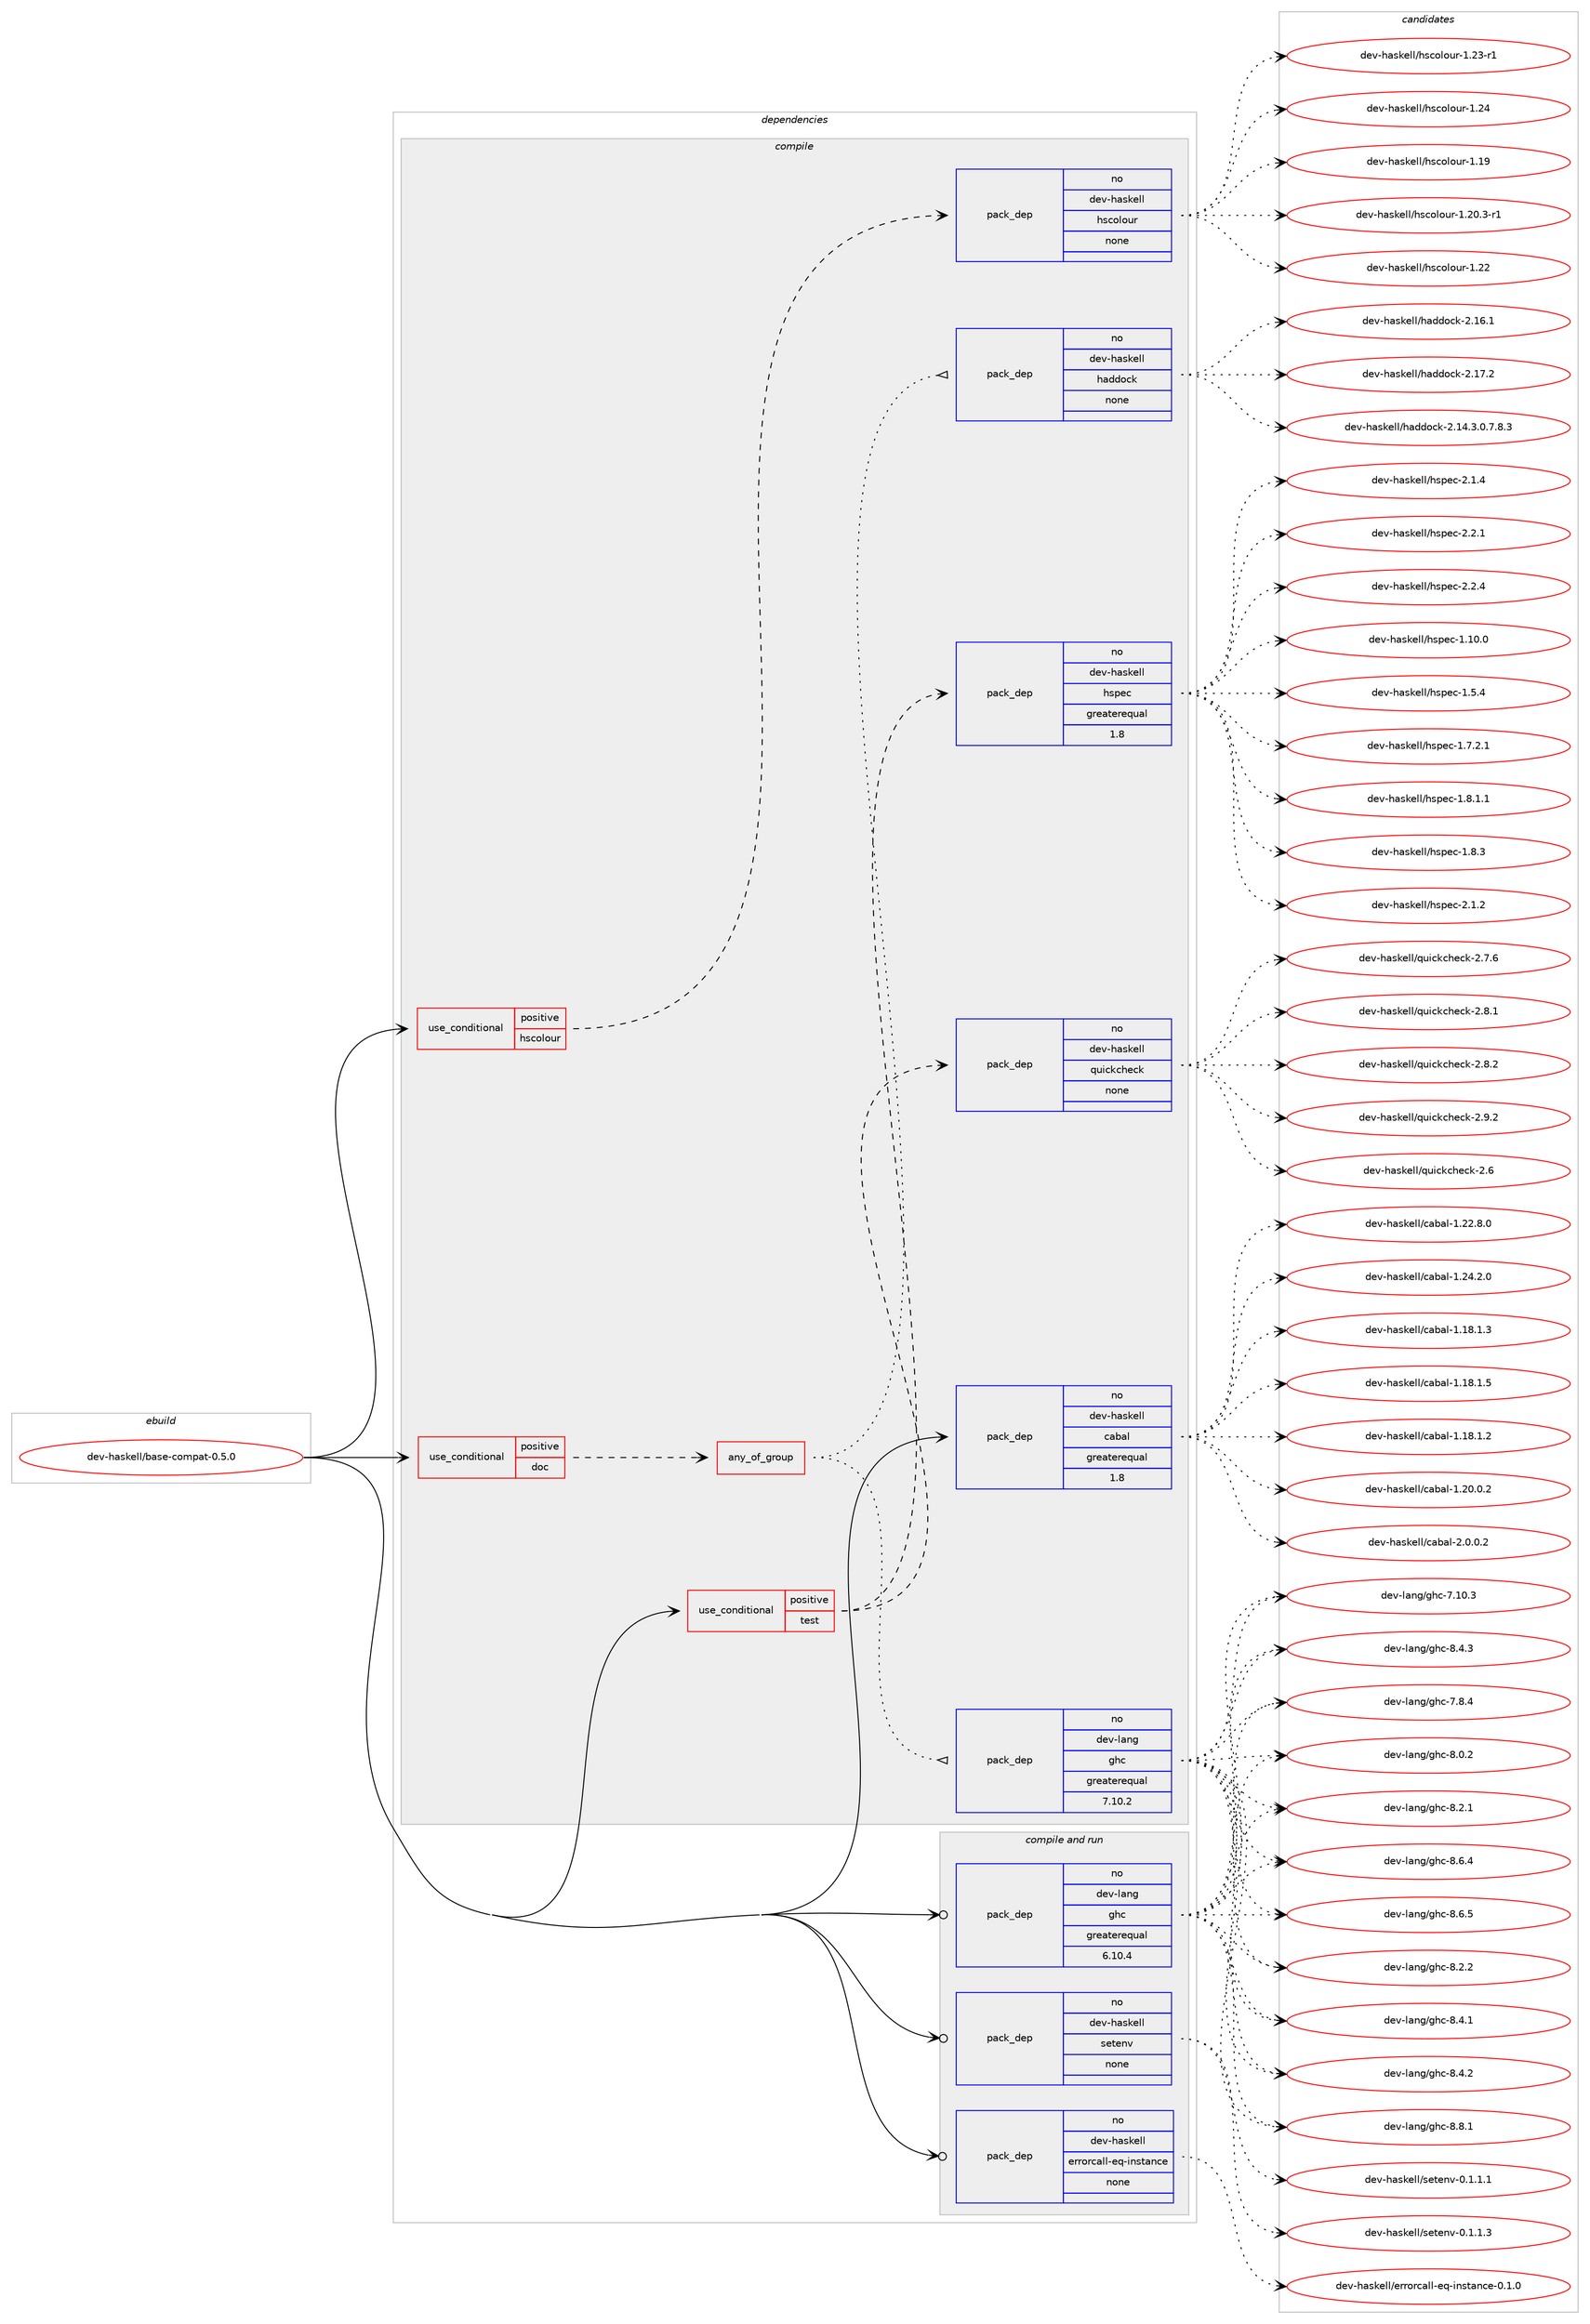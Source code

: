 digraph prolog {

# *************
# Graph options
# *************

newrank=true;
concentrate=true;
compound=true;
graph [rankdir=LR,fontname=Helvetica,fontsize=10,ranksep=1.5];#, ranksep=2.5, nodesep=0.2];
edge  [arrowhead=vee];
node  [fontname=Helvetica,fontsize=10];

# **********
# The ebuild
# **********

subgraph cluster_leftcol {
color=gray;
rank=same;
label=<<i>ebuild</i>>;
id [label="dev-haskell/base-compat-0.5.0", color=red, width=4, href="../dev-haskell/base-compat-0.5.0.svg"];
}

# ****************
# The dependencies
# ****************

subgraph cluster_midcol {
color=gray;
label=<<i>dependencies</i>>;
subgraph cluster_compile {
fillcolor="#eeeeee";
style=filled;
label=<<i>compile</i>>;
subgraph cond124825 {
dependency526946 [label=<<TABLE BORDER="0" CELLBORDER="1" CELLSPACING="0" CELLPADDING="4"><TR><TD ROWSPAN="3" CELLPADDING="10">use_conditional</TD></TR><TR><TD>positive</TD></TR><TR><TD>doc</TD></TR></TABLE>>, shape=none, color=red];
subgraph any9511 {
dependency526947 [label=<<TABLE BORDER="0" CELLBORDER="1" CELLSPACING="0" CELLPADDING="4"><TR><TD CELLPADDING="10">any_of_group</TD></TR></TABLE>>, shape=none, color=red];subgraph pack392253 {
dependency526948 [label=<<TABLE BORDER="0" CELLBORDER="1" CELLSPACING="0" CELLPADDING="4" WIDTH="220"><TR><TD ROWSPAN="6" CELLPADDING="30">pack_dep</TD></TR><TR><TD WIDTH="110">no</TD></TR><TR><TD>dev-haskell</TD></TR><TR><TD>haddock</TD></TR><TR><TD>none</TD></TR><TR><TD></TD></TR></TABLE>>, shape=none, color=blue];
}
dependency526947:e -> dependency526948:w [weight=20,style="dotted",arrowhead="oinv"];
subgraph pack392254 {
dependency526949 [label=<<TABLE BORDER="0" CELLBORDER="1" CELLSPACING="0" CELLPADDING="4" WIDTH="220"><TR><TD ROWSPAN="6" CELLPADDING="30">pack_dep</TD></TR><TR><TD WIDTH="110">no</TD></TR><TR><TD>dev-lang</TD></TR><TR><TD>ghc</TD></TR><TR><TD>greaterequal</TD></TR><TR><TD>7.10.2</TD></TR></TABLE>>, shape=none, color=blue];
}
dependency526947:e -> dependency526949:w [weight=20,style="dotted",arrowhead="oinv"];
}
dependency526946:e -> dependency526947:w [weight=20,style="dashed",arrowhead="vee"];
}
id:e -> dependency526946:w [weight=20,style="solid",arrowhead="vee"];
subgraph cond124826 {
dependency526950 [label=<<TABLE BORDER="0" CELLBORDER="1" CELLSPACING="0" CELLPADDING="4"><TR><TD ROWSPAN="3" CELLPADDING="10">use_conditional</TD></TR><TR><TD>positive</TD></TR><TR><TD>hscolour</TD></TR></TABLE>>, shape=none, color=red];
subgraph pack392255 {
dependency526951 [label=<<TABLE BORDER="0" CELLBORDER="1" CELLSPACING="0" CELLPADDING="4" WIDTH="220"><TR><TD ROWSPAN="6" CELLPADDING="30">pack_dep</TD></TR><TR><TD WIDTH="110">no</TD></TR><TR><TD>dev-haskell</TD></TR><TR><TD>hscolour</TD></TR><TR><TD>none</TD></TR><TR><TD></TD></TR></TABLE>>, shape=none, color=blue];
}
dependency526950:e -> dependency526951:w [weight=20,style="dashed",arrowhead="vee"];
}
id:e -> dependency526950:w [weight=20,style="solid",arrowhead="vee"];
subgraph cond124827 {
dependency526952 [label=<<TABLE BORDER="0" CELLBORDER="1" CELLSPACING="0" CELLPADDING="4"><TR><TD ROWSPAN="3" CELLPADDING="10">use_conditional</TD></TR><TR><TD>positive</TD></TR><TR><TD>test</TD></TR></TABLE>>, shape=none, color=red];
subgraph pack392256 {
dependency526953 [label=<<TABLE BORDER="0" CELLBORDER="1" CELLSPACING="0" CELLPADDING="4" WIDTH="220"><TR><TD ROWSPAN="6" CELLPADDING="30">pack_dep</TD></TR><TR><TD WIDTH="110">no</TD></TR><TR><TD>dev-haskell</TD></TR><TR><TD>hspec</TD></TR><TR><TD>greaterequal</TD></TR><TR><TD>1.8</TD></TR></TABLE>>, shape=none, color=blue];
}
dependency526952:e -> dependency526953:w [weight=20,style="dashed",arrowhead="vee"];
subgraph pack392257 {
dependency526954 [label=<<TABLE BORDER="0" CELLBORDER="1" CELLSPACING="0" CELLPADDING="4" WIDTH="220"><TR><TD ROWSPAN="6" CELLPADDING="30">pack_dep</TD></TR><TR><TD WIDTH="110">no</TD></TR><TR><TD>dev-haskell</TD></TR><TR><TD>quickcheck</TD></TR><TR><TD>none</TD></TR><TR><TD></TD></TR></TABLE>>, shape=none, color=blue];
}
dependency526952:e -> dependency526954:w [weight=20,style="dashed",arrowhead="vee"];
}
id:e -> dependency526952:w [weight=20,style="solid",arrowhead="vee"];
subgraph pack392258 {
dependency526955 [label=<<TABLE BORDER="0" CELLBORDER="1" CELLSPACING="0" CELLPADDING="4" WIDTH="220"><TR><TD ROWSPAN="6" CELLPADDING="30">pack_dep</TD></TR><TR><TD WIDTH="110">no</TD></TR><TR><TD>dev-haskell</TD></TR><TR><TD>cabal</TD></TR><TR><TD>greaterequal</TD></TR><TR><TD>1.8</TD></TR></TABLE>>, shape=none, color=blue];
}
id:e -> dependency526955:w [weight=20,style="solid",arrowhead="vee"];
}
subgraph cluster_compileandrun {
fillcolor="#eeeeee";
style=filled;
label=<<i>compile and run</i>>;
subgraph pack392259 {
dependency526956 [label=<<TABLE BORDER="0" CELLBORDER="1" CELLSPACING="0" CELLPADDING="4" WIDTH="220"><TR><TD ROWSPAN="6" CELLPADDING="30">pack_dep</TD></TR><TR><TD WIDTH="110">no</TD></TR><TR><TD>dev-haskell</TD></TR><TR><TD>errorcall-eq-instance</TD></TR><TR><TD>none</TD></TR><TR><TD></TD></TR></TABLE>>, shape=none, color=blue];
}
id:e -> dependency526956:w [weight=20,style="solid",arrowhead="odotvee"];
subgraph pack392260 {
dependency526957 [label=<<TABLE BORDER="0" CELLBORDER="1" CELLSPACING="0" CELLPADDING="4" WIDTH="220"><TR><TD ROWSPAN="6" CELLPADDING="30">pack_dep</TD></TR><TR><TD WIDTH="110">no</TD></TR><TR><TD>dev-haskell</TD></TR><TR><TD>setenv</TD></TR><TR><TD>none</TD></TR><TR><TD></TD></TR></TABLE>>, shape=none, color=blue];
}
id:e -> dependency526957:w [weight=20,style="solid",arrowhead="odotvee"];
subgraph pack392261 {
dependency526958 [label=<<TABLE BORDER="0" CELLBORDER="1" CELLSPACING="0" CELLPADDING="4" WIDTH="220"><TR><TD ROWSPAN="6" CELLPADDING="30">pack_dep</TD></TR><TR><TD WIDTH="110">no</TD></TR><TR><TD>dev-lang</TD></TR><TR><TD>ghc</TD></TR><TR><TD>greaterequal</TD></TR><TR><TD>6.10.4</TD></TR></TABLE>>, shape=none, color=blue];
}
id:e -> dependency526958:w [weight=20,style="solid",arrowhead="odotvee"];
}
subgraph cluster_run {
fillcolor="#eeeeee";
style=filled;
label=<<i>run</i>>;
}
}

# **************
# The candidates
# **************

subgraph cluster_choices {
rank=same;
color=gray;
label=<<i>candidates</i>>;

subgraph choice392253 {
color=black;
nodesep=1;
choice1001011184510497115107101108108471049710010011199107455046495246514648465546564651 [label="dev-haskell/haddock-2.14.3.0.7.8.3", color=red, width=4,href="../dev-haskell/haddock-2.14.3.0.7.8.3.svg"];
choice100101118451049711510710110810847104971001001119910745504649544649 [label="dev-haskell/haddock-2.16.1", color=red, width=4,href="../dev-haskell/haddock-2.16.1.svg"];
choice100101118451049711510710110810847104971001001119910745504649554650 [label="dev-haskell/haddock-2.17.2", color=red, width=4,href="../dev-haskell/haddock-2.17.2.svg"];
dependency526948:e -> choice1001011184510497115107101108108471049710010011199107455046495246514648465546564651:w [style=dotted,weight="100"];
dependency526948:e -> choice100101118451049711510710110810847104971001001119910745504649544649:w [style=dotted,weight="100"];
dependency526948:e -> choice100101118451049711510710110810847104971001001119910745504649554650:w [style=dotted,weight="100"];
}
subgraph choice392254 {
color=black;
nodesep=1;
choice1001011184510897110103471031049945554649484651 [label="dev-lang/ghc-7.10.3", color=red, width=4,href="../dev-lang/ghc-7.10.3.svg"];
choice10010111845108971101034710310499455546564652 [label="dev-lang/ghc-7.8.4", color=red, width=4,href="../dev-lang/ghc-7.8.4.svg"];
choice10010111845108971101034710310499455646484650 [label="dev-lang/ghc-8.0.2", color=red, width=4,href="../dev-lang/ghc-8.0.2.svg"];
choice10010111845108971101034710310499455646504649 [label="dev-lang/ghc-8.2.1", color=red, width=4,href="../dev-lang/ghc-8.2.1.svg"];
choice10010111845108971101034710310499455646504650 [label="dev-lang/ghc-8.2.2", color=red, width=4,href="../dev-lang/ghc-8.2.2.svg"];
choice10010111845108971101034710310499455646524649 [label="dev-lang/ghc-8.4.1", color=red, width=4,href="../dev-lang/ghc-8.4.1.svg"];
choice10010111845108971101034710310499455646524650 [label="dev-lang/ghc-8.4.2", color=red, width=4,href="../dev-lang/ghc-8.4.2.svg"];
choice10010111845108971101034710310499455646524651 [label="dev-lang/ghc-8.4.3", color=red, width=4,href="../dev-lang/ghc-8.4.3.svg"];
choice10010111845108971101034710310499455646544652 [label="dev-lang/ghc-8.6.4", color=red, width=4,href="../dev-lang/ghc-8.6.4.svg"];
choice10010111845108971101034710310499455646544653 [label="dev-lang/ghc-8.6.5", color=red, width=4,href="../dev-lang/ghc-8.6.5.svg"];
choice10010111845108971101034710310499455646564649 [label="dev-lang/ghc-8.8.1", color=red, width=4,href="../dev-lang/ghc-8.8.1.svg"];
dependency526949:e -> choice1001011184510897110103471031049945554649484651:w [style=dotted,weight="100"];
dependency526949:e -> choice10010111845108971101034710310499455546564652:w [style=dotted,weight="100"];
dependency526949:e -> choice10010111845108971101034710310499455646484650:w [style=dotted,weight="100"];
dependency526949:e -> choice10010111845108971101034710310499455646504649:w [style=dotted,weight="100"];
dependency526949:e -> choice10010111845108971101034710310499455646504650:w [style=dotted,weight="100"];
dependency526949:e -> choice10010111845108971101034710310499455646524649:w [style=dotted,weight="100"];
dependency526949:e -> choice10010111845108971101034710310499455646524650:w [style=dotted,weight="100"];
dependency526949:e -> choice10010111845108971101034710310499455646524651:w [style=dotted,weight="100"];
dependency526949:e -> choice10010111845108971101034710310499455646544652:w [style=dotted,weight="100"];
dependency526949:e -> choice10010111845108971101034710310499455646544653:w [style=dotted,weight="100"];
dependency526949:e -> choice10010111845108971101034710310499455646564649:w [style=dotted,weight="100"];
}
subgraph choice392255 {
color=black;
nodesep=1;
choice100101118451049711510710110810847104115991111081111171144549464957 [label="dev-haskell/hscolour-1.19", color=red, width=4,href="../dev-haskell/hscolour-1.19.svg"];
choice10010111845104971151071011081084710411599111108111117114454946504846514511449 [label="dev-haskell/hscolour-1.20.3-r1", color=red, width=4,href="../dev-haskell/hscolour-1.20.3-r1.svg"];
choice100101118451049711510710110810847104115991111081111171144549465050 [label="dev-haskell/hscolour-1.22", color=red, width=4,href="../dev-haskell/hscolour-1.22.svg"];
choice1001011184510497115107101108108471041159911110811111711445494650514511449 [label="dev-haskell/hscolour-1.23-r1", color=red, width=4,href="../dev-haskell/hscolour-1.23-r1.svg"];
choice100101118451049711510710110810847104115991111081111171144549465052 [label="dev-haskell/hscolour-1.24", color=red, width=4,href="../dev-haskell/hscolour-1.24.svg"];
dependency526951:e -> choice100101118451049711510710110810847104115991111081111171144549464957:w [style=dotted,weight="100"];
dependency526951:e -> choice10010111845104971151071011081084710411599111108111117114454946504846514511449:w [style=dotted,weight="100"];
dependency526951:e -> choice100101118451049711510710110810847104115991111081111171144549465050:w [style=dotted,weight="100"];
dependency526951:e -> choice1001011184510497115107101108108471041159911110811111711445494650514511449:w [style=dotted,weight="100"];
dependency526951:e -> choice100101118451049711510710110810847104115991111081111171144549465052:w [style=dotted,weight="100"];
}
subgraph choice392256 {
color=black;
nodesep=1;
choice1001011184510497115107101108108471041151121019945494649484648 [label="dev-haskell/hspec-1.10.0", color=red, width=4,href="../dev-haskell/hspec-1.10.0.svg"];
choice10010111845104971151071011081084710411511210199454946534652 [label="dev-haskell/hspec-1.5.4", color=red, width=4,href="../dev-haskell/hspec-1.5.4.svg"];
choice100101118451049711510710110810847104115112101994549465546504649 [label="dev-haskell/hspec-1.7.2.1", color=red, width=4,href="../dev-haskell/hspec-1.7.2.1.svg"];
choice100101118451049711510710110810847104115112101994549465646494649 [label="dev-haskell/hspec-1.8.1.1", color=red, width=4,href="../dev-haskell/hspec-1.8.1.1.svg"];
choice10010111845104971151071011081084710411511210199454946564651 [label="dev-haskell/hspec-1.8.3", color=red, width=4,href="../dev-haskell/hspec-1.8.3.svg"];
choice10010111845104971151071011081084710411511210199455046494650 [label="dev-haskell/hspec-2.1.2", color=red, width=4,href="../dev-haskell/hspec-2.1.2.svg"];
choice10010111845104971151071011081084710411511210199455046494652 [label="dev-haskell/hspec-2.1.4", color=red, width=4,href="../dev-haskell/hspec-2.1.4.svg"];
choice10010111845104971151071011081084710411511210199455046504649 [label="dev-haskell/hspec-2.2.1", color=red, width=4,href="../dev-haskell/hspec-2.2.1.svg"];
choice10010111845104971151071011081084710411511210199455046504652 [label="dev-haskell/hspec-2.2.4", color=red, width=4,href="../dev-haskell/hspec-2.2.4.svg"];
dependency526953:e -> choice1001011184510497115107101108108471041151121019945494649484648:w [style=dotted,weight="100"];
dependency526953:e -> choice10010111845104971151071011081084710411511210199454946534652:w [style=dotted,weight="100"];
dependency526953:e -> choice100101118451049711510710110810847104115112101994549465546504649:w [style=dotted,weight="100"];
dependency526953:e -> choice100101118451049711510710110810847104115112101994549465646494649:w [style=dotted,weight="100"];
dependency526953:e -> choice10010111845104971151071011081084710411511210199454946564651:w [style=dotted,weight="100"];
dependency526953:e -> choice10010111845104971151071011081084710411511210199455046494650:w [style=dotted,weight="100"];
dependency526953:e -> choice10010111845104971151071011081084710411511210199455046494652:w [style=dotted,weight="100"];
dependency526953:e -> choice10010111845104971151071011081084710411511210199455046504649:w [style=dotted,weight="100"];
dependency526953:e -> choice10010111845104971151071011081084710411511210199455046504652:w [style=dotted,weight="100"];
}
subgraph choice392257 {
color=black;
nodesep=1;
choice10010111845104971151071011081084711311710599107991041019910745504654 [label="dev-haskell/quickcheck-2.6", color=red, width=4,href="../dev-haskell/quickcheck-2.6.svg"];
choice100101118451049711510710110810847113117105991079910410199107455046554654 [label="dev-haskell/quickcheck-2.7.6", color=red, width=4,href="../dev-haskell/quickcheck-2.7.6.svg"];
choice100101118451049711510710110810847113117105991079910410199107455046564649 [label="dev-haskell/quickcheck-2.8.1", color=red, width=4,href="../dev-haskell/quickcheck-2.8.1.svg"];
choice100101118451049711510710110810847113117105991079910410199107455046564650 [label="dev-haskell/quickcheck-2.8.2", color=red, width=4,href="../dev-haskell/quickcheck-2.8.2.svg"];
choice100101118451049711510710110810847113117105991079910410199107455046574650 [label="dev-haskell/quickcheck-2.9.2", color=red, width=4,href="../dev-haskell/quickcheck-2.9.2.svg"];
dependency526954:e -> choice10010111845104971151071011081084711311710599107991041019910745504654:w [style=dotted,weight="100"];
dependency526954:e -> choice100101118451049711510710110810847113117105991079910410199107455046554654:w [style=dotted,weight="100"];
dependency526954:e -> choice100101118451049711510710110810847113117105991079910410199107455046564649:w [style=dotted,weight="100"];
dependency526954:e -> choice100101118451049711510710110810847113117105991079910410199107455046564650:w [style=dotted,weight="100"];
dependency526954:e -> choice100101118451049711510710110810847113117105991079910410199107455046574650:w [style=dotted,weight="100"];
}
subgraph choice392258 {
color=black;
nodesep=1;
choice10010111845104971151071011081084799979897108454946495646494650 [label="dev-haskell/cabal-1.18.1.2", color=red, width=4,href="../dev-haskell/cabal-1.18.1.2.svg"];
choice10010111845104971151071011081084799979897108454946495646494651 [label="dev-haskell/cabal-1.18.1.3", color=red, width=4,href="../dev-haskell/cabal-1.18.1.3.svg"];
choice10010111845104971151071011081084799979897108454946495646494653 [label="dev-haskell/cabal-1.18.1.5", color=red, width=4,href="../dev-haskell/cabal-1.18.1.5.svg"];
choice10010111845104971151071011081084799979897108454946504846484650 [label="dev-haskell/cabal-1.20.0.2", color=red, width=4,href="../dev-haskell/cabal-1.20.0.2.svg"];
choice10010111845104971151071011081084799979897108454946505046564648 [label="dev-haskell/cabal-1.22.8.0", color=red, width=4,href="../dev-haskell/cabal-1.22.8.0.svg"];
choice10010111845104971151071011081084799979897108454946505246504648 [label="dev-haskell/cabal-1.24.2.0", color=red, width=4,href="../dev-haskell/cabal-1.24.2.0.svg"];
choice100101118451049711510710110810847999798971084550464846484650 [label="dev-haskell/cabal-2.0.0.2", color=red, width=4,href="../dev-haskell/cabal-2.0.0.2.svg"];
dependency526955:e -> choice10010111845104971151071011081084799979897108454946495646494650:w [style=dotted,weight="100"];
dependency526955:e -> choice10010111845104971151071011081084799979897108454946495646494651:w [style=dotted,weight="100"];
dependency526955:e -> choice10010111845104971151071011081084799979897108454946495646494653:w [style=dotted,weight="100"];
dependency526955:e -> choice10010111845104971151071011081084799979897108454946504846484650:w [style=dotted,weight="100"];
dependency526955:e -> choice10010111845104971151071011081084799979897108454946505046564648:w [style=dotted,weight="100"];
dependency526955:e -> choice10010111845104971151071011081084799979897108454946505246504648:w [style=dotted,weight="100"];
dependency526955:e -> choice100101118451049711510710110810847999798971084550464846484650:w [style=dotted,weight="100"];
}
subgraph choice392259 {
color=black;
nodesep=1;
choice100101118451049711510710110810847101114114111114999710810845101113451051101151169711099101454846494648 [label="dev-haskell/errorcall-eq-instance-0.1.0", color=red, width=4,href="../dev-haskell/errorcall-eq-instance-0.1.0.svg"];
dependency526956:e -> choice100101118451049711510710110810847101114114111114999710810845101113451051101151169711099101454846494648:w [style=dotted,weight="100"];
}
subgraph choice392260 {
color=black;
nodesep=1;
choice1001011184510497115107101108108471151011161011101184548464946494649 [label="dev-haskell/setenv-0.1.1.1", color=red, width=4,href="../dev-haskell/setenv-0.1.1.1.svg"];
choice1001011184510497115107101108108471151011161011101184548464946494651 [label="dev-haskell/setenv-0.1.1.3", color=red, width=4,href="../dev-haskell/setenv-0.1.1.3.svg"];
dependency526957:e -> choice1001011184510497115107101108108471151011161011101184548464946494649:w [style=dotted,weight="100"];
dependency526957:e -> choice1001011184510497115107101108108471151011161011101184548464946494651:w [style=dotted,weight="100"];
}
subgraph choice392261 {
color=black;
nodesep=1;
choice1001011184510897110103471031049945554649484651 [label="dev-lang/ghc-7.10.3", color=red, width=4,href="../dev-lang/ghc-7.10.3.svg"];
choice10010111845108971101034710310499455546564652 [label="dev-lang/ghc-7.8.4", color=red, width=4,href="../dev-lang/ghc-7.8.4.svg"];
choice10010111845108971101034710310499455646484650 [label="dev-lang/ghc-8.0.2", color=red, width=4,href="../dev-lang/ghc-8.0.2.svg"];
choice10010111845108971101034710310499455646504649 [label="dev-lang/ghc-8.2.1", color=red, width=4,href="../dev-lang/ghc-8.2.1.svg"];
choice10010111845108971101034710310499455646504650 [label="dev-lang/ghc-8.2.2", color=red, width=4,href="../dev-lang/ghc-8.2.2.svg"];
choice10010111845108971101034710310499455646524649 [label="dev-lang/ghc-8.4.1", color=red, width=4,href="../dev-lang/ghc-8.4.1.svg"];
choice10010111845108971101034710310499455646524650 [label="dev-lang/ghc-8.4.2", color=red, width=4,href="../dev-lang/ghc-8.4.2.svg"];
choice10010111845108971101034710310499455646524651 [label="dev-lang/ghc-8.4.3", color=red, width=4,href="../dev-lang/ghc-8.4.3.svg"];
choice10010111845108971101034710310499455646544652 [label="dev-lang/ghc-8.6.4", color=red, width=4,href="../dev-lang/ghc-8.6.4.svg"];
choice10010111845108971101034710310499455646544653 [label="dev-lang/ghc-8.6.5", color=red, width=4,href="../dev-lang/ghc-8.6.5.svg"];
choice10010111845108971101034710310499455646564649 [label="dev-lang/ghc-8.8.1", color=red, width=4,href="../dev-lang/ghc-8.8.1.svg"];
dependency526958:e -> choice1001011184510897110103471031049945554649484651:w [style=dotted,weight="100"];
dependency526958:e -> choice10010111845108971101034710310499455546564652:w [style=dotted,weight="100"];
dependency526958:e -> choice10010111845108971101034710310499455646484650:w [style=dotted,weight="100"];
dependency526958:e -> choice10010111845108971101034710310499455646504649:w [style=dotted,weight="100"];
dependency526958:e -> choice10010111845108971101034710310499455646504650:w [style=dotted,weight="100"];
dependency526958:e -> choice10010111845108971101034710310499455646524649:w [style=dotted,weight="100"];
dependency526958:e -> choice10010111845108971101034710310499455646524650:w [style=dotted,weight="100"];
dependency526958:e -> choice10010111845108971101034710310499455646524651:w [style=dotted,weight="100"];
dependency526958:e -> choice10010111845108971101034710310499455646544652:w [style=dotted,weight="100"];
dependency526958:e -> choice10010111845108971101034710310499455646544653:w [style=dotted,weight="100"];
dependency526958:e -> choice10010111845108971101034710310499455646564649:w [style=dotted,weight="100"];
}
}

}
